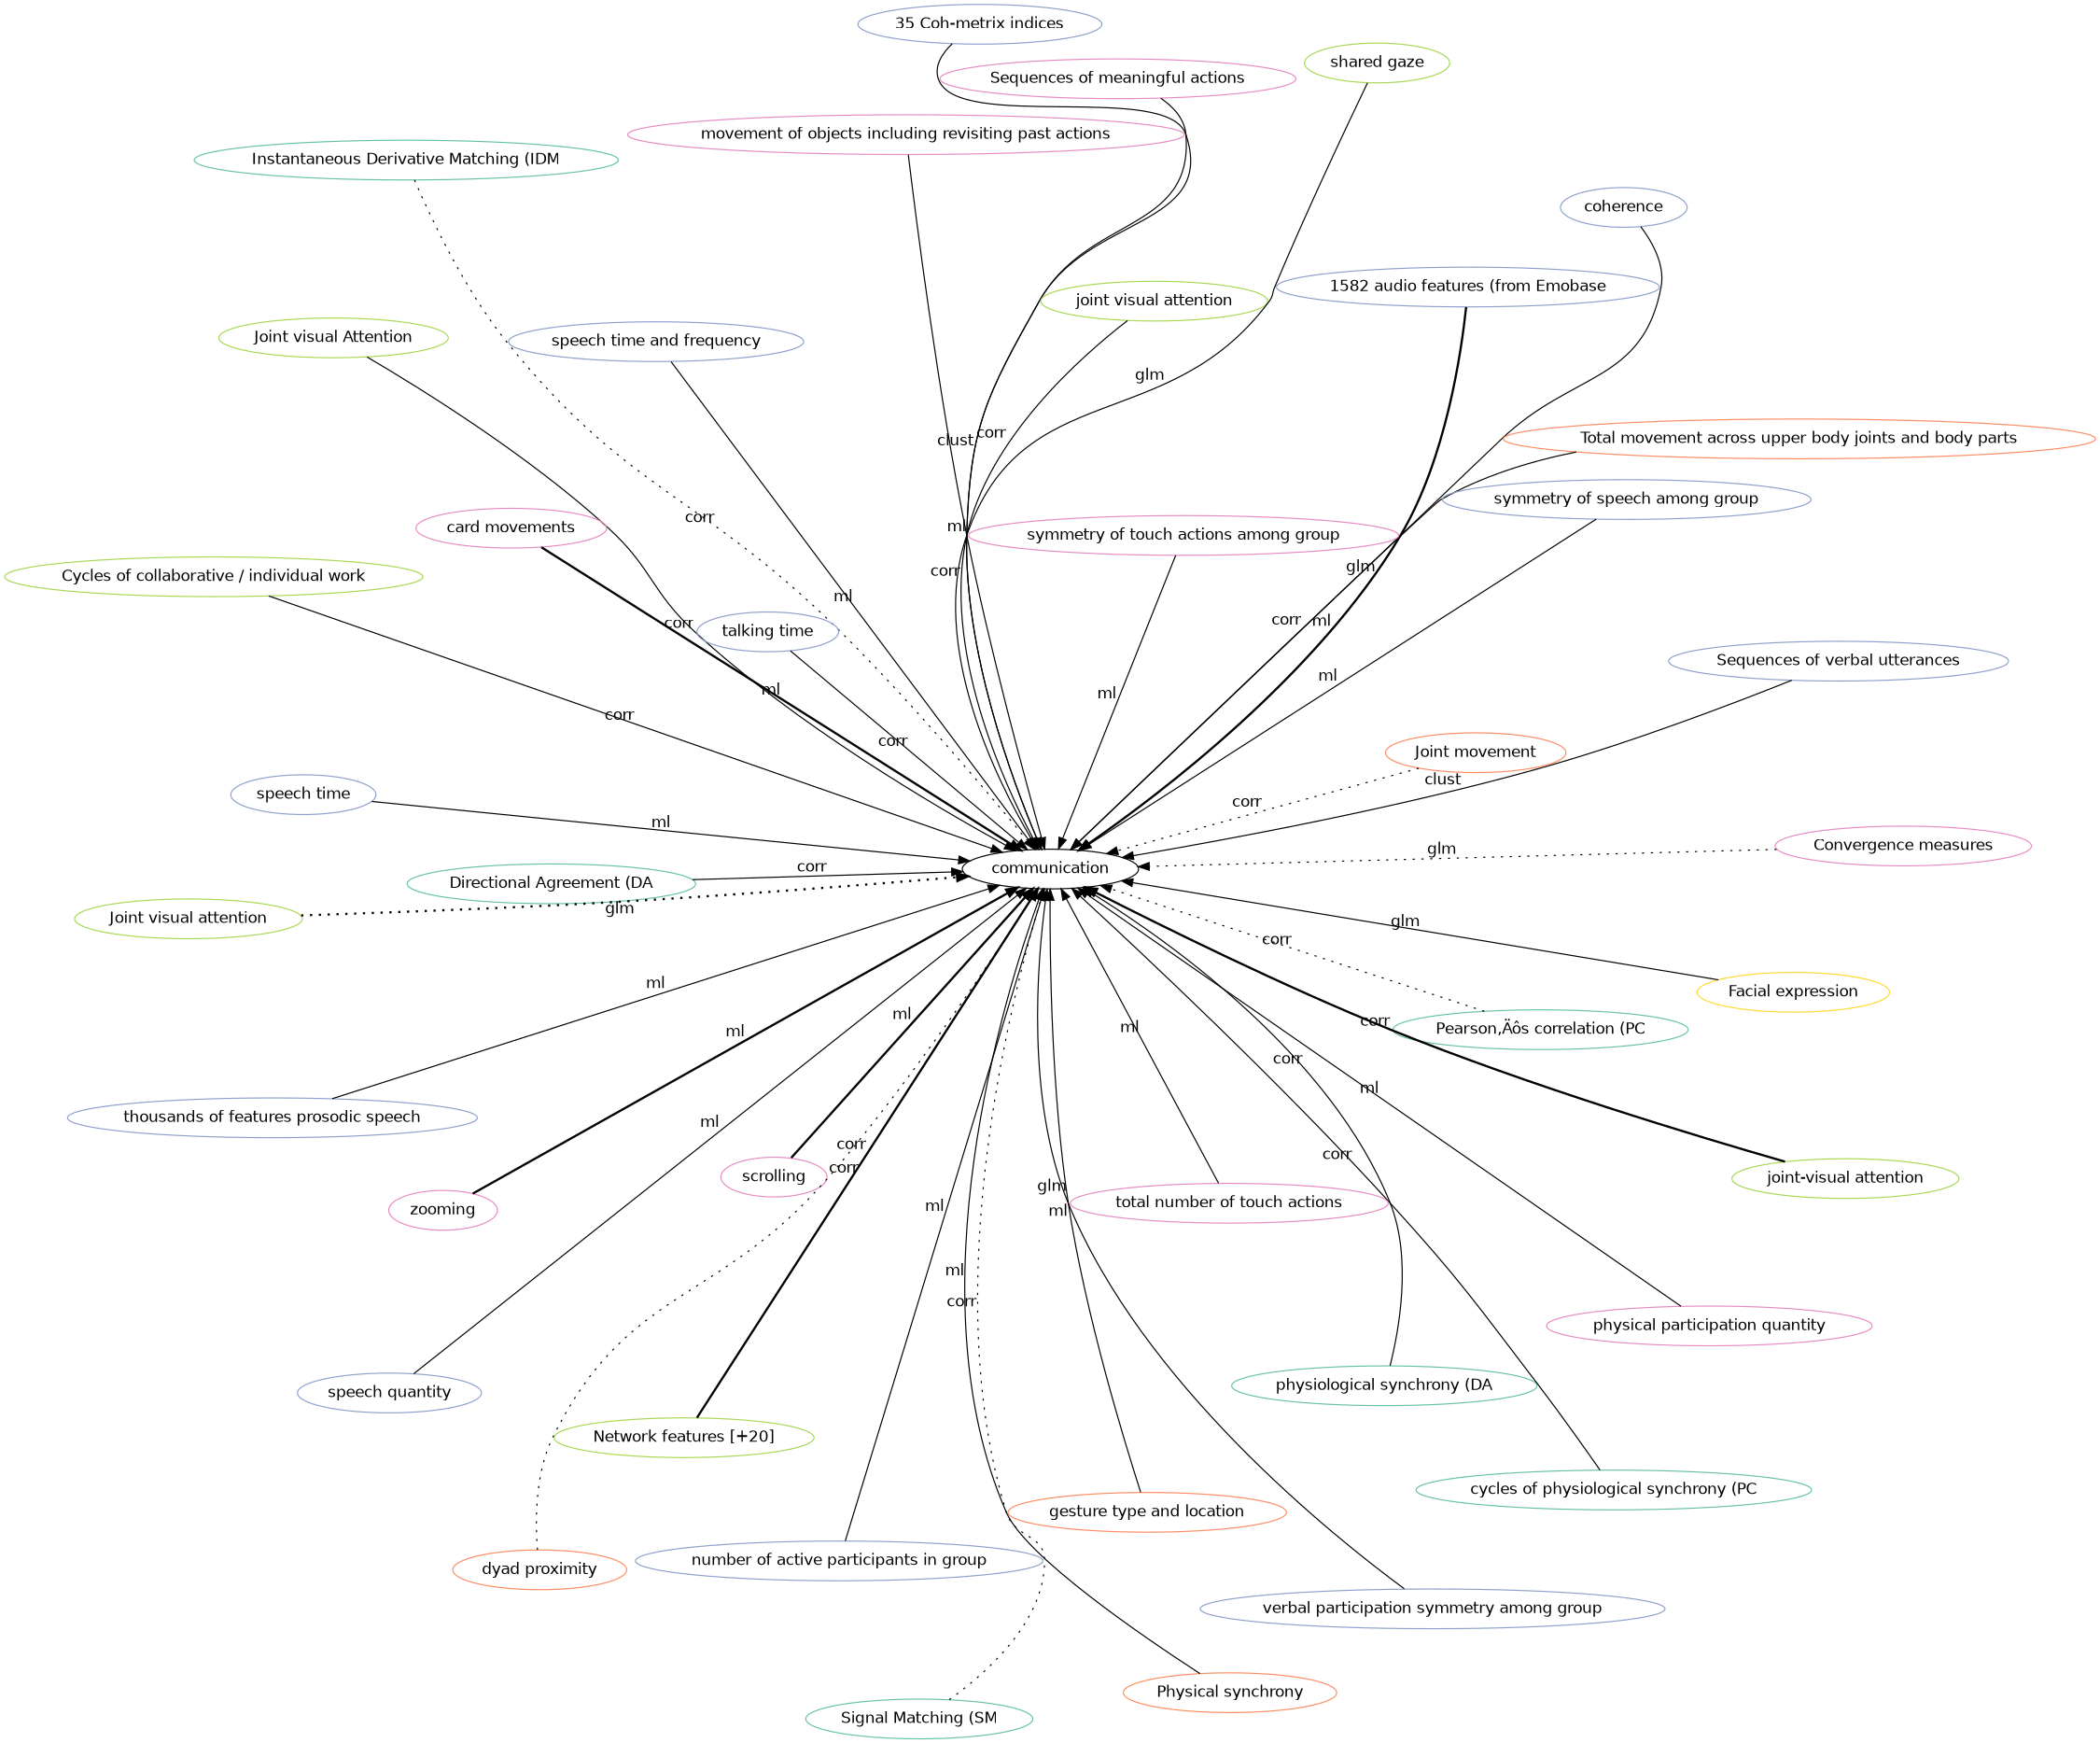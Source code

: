 digraph world {
        size="15,15";
        layout=neato
        graph [fontname = "helvetica"];
        node [fontname = "helvetica", colorscheme=set28];
        edge [fontname = "helvetica", colorscheme=set28];

	"communication" [href="index.svg"];
	"Facial expression" [href="https://scholar.google.com/scholar?hl=en&q=Going%20beyond%20what%20is%20visible:%20What%20multichannel%20data%20can%20reveal%20about%20interaction%20in%20the%20context%20of%20collaborative%20learning?" target="_blank" , color="6"];
	"Signal Matching (SM" [href="https://scholar.google.com/scholar?hl=en&q=Using%20Physiological%20Synchrony%20as%20an%20Indicator%20of%20Collaboration%20Quality,%20Task%20Performance%20and%20Learning" target="_blank" , color="1"];
	"Instantaneous Derivative Matching (IDM" [href="https://scholar.google.com/scholar?hl=en&q=Using%20Physiological%20Synchrony%20as%20an%20Indicator%20of%20Collaboration%20Quality,%20Task%20Performance%20and%20Learning" target="_blank" , color="1"];
	"Pearson‚Äôs correlation (PC" [href="https://scholar.google.com/scholar?hl=en&q=Using%20Physiological%20Synchrony%20as%20an%20Indicator%20of%20Collaboration%20Quality,%20Task%20Performance%20and%20Learning" target="_blank" , color="1"];
	"Directional Agreement (DA" [href="https://scholar.google.com/scholar?hl=en&q=Using%20Physiological%20Synchrony%20as%20an%20Indicator%20of%20Collaboration%20Quality,%20Task%20Performance%20and%20Learning" target="_blank" , color="1"];
	"speech quantity" [href="https://scholar.google.com/scholar?hl=en&q=Modelling%20and%20Identifying%20Collaborative%20Situations%20in%20a%20Collocated%20Multi-display%20Groupware%20Setting" target="_blank" , color="3"];
	"physical participation quantity" [href="https://scholar.google.com/scholar?hl=en&q=Modelling%20and%20Identifying%20Collaborative%20Situations%20in%20a%20Collocated%20Multi-display%20Groupware%20Setting" target="_blank" , color="4"];
	"number of active participants in group" [href="https://scholar.google.com/scholar?hl=en&q=Modelling%20and%20Identifying%20Collaborative%20Situations%20in%20a%20Collocated%20Multi-display%20Groupware%20Setting" target="_blank" , color="3"];
	"verbal participation symmetry among group" [href="https://scholar.google.com/scholar?hl=en&q=Modelling%20and%20Identifying%20Collaborative%20Situations%20in%20a%20Collocated%20Multi-display%20Groupware%20Setting" target="_blank" , color="3"];
	"gesture type and location" [href="https://scholar.google.com/scholar?hl=en&q=Improving%20Visibility%20of%20Remote%20Gestures%20in%20Distributed%20Tabletop%20Collaboration" target="_blank" , color="2"];
	"Joint visual attention" [href="https://scholar.google.com/scholar?hl=en&q=Using%20Eye-Tracking%20Technology%20to%20Support%20Visual%20Coordination%20in%20Collaborative%20Problem-Solving%20Groups" target="_blank" , color="5"];
	"Joint visual attention" [href="https://scholar.google.com/scholar?hl=en&q=The%20Effect%20of%20Mutual%20Gaze%20Perception%20on%20Students’%20Verbal%20Coordination" target="_blank" , color="5"];
	"Convergence measures" [href="https://scholar.google.com/scholar?hl=en&q=The%20Effect%20of%20Mutual%20Gaze%20Perception%20on%20Students’%20Verbal%20Coordination" target="_blank" , color="4"];
	"Sequences of verbal utterances" [href="https://scholar.google.com/scholar?hl=en&q=Capturing%20and%20analyzing%20verbal%20and%20physical%20collaborative%20learning%20interactions%20at%20an%20enriched%20interactive%20tabletop" target="_blank" , color="3"];
	"Sequences of meaningful actions" [href="https://scholar.google.com/scholar?hl=en&q=Capturing%20and%20analyzing%20verbal%20and%20physical%20collaborative%20learning%20interactions%20at%20an%20enriched%20interactive%20tabletop" target="_blank" , color="4"];
	"physiological synchrony (DA" [href="https://scholar.google.com/scholar?hl=en&q=Unpacking%20the%20relationship%20between%20existing%20and%20new%20measures%20of%20physiological%20synchrony%20and%20collaborative%20learning:%20a%20mixed%20methods%20study" target="_blank" , color="1"];
	"cycles of physiological synchrony (PC" [href="https://scholar.google.com/scholar?hl=en&q=Unpacking%20the%20relationship%20between%20existing%20and%20new%20measures%20of%20physiological%20synchrony%20and%20collaborative%20learning:%20a%20mixed%20methods%20study" target="_blank" , color="1"];
	"Joint visual Attention" [href="https://scholar.google.com/scholar?hl=en&q=Leveraging%20Mobile%20Eye-Trackers%20to%20Capture%20Joint%20Visual%20Attention%20in%20Co-Located%20Collaborative%20Learning" target="_blank" , color="5"];
	"Cycles of collaborative / individual work" [href="https://scholar.google.com/scholar?hl=en&q=Leveraging%20Mobile%20Eye-Trackers%20to%20Capture%20Joint%20Visual%20Attention%20in%20Co-Located%20Collaborative%20Learning" target="_blank" , color="5"];
	"card movements" [href="https://scholar.google.com/scholar?hl=en&q=High%20Accuracy%20Detection%20of%20Collaboration%20From%20Log%20Data%20and%20Superficial%20Speech%20Features" target="_blank" , color="4"];
	"scrolling" [href="https://scholar.google.com/scholar?hl=en&q=High%20Accuracy%20Detection%20of%20Collaboration%20From%20Log%20Data%20and%20Superficial%20Speech%20Features" target="_blank" , color="4"];
	"zooming" [href="https://scholar.google.com/scholar?hl=en&q=High%20Accuracy%20Detection%20of%20Collaboration%20From%20Log%20Data%20and%20Superficial%20Speech%20Features" target="_blank" , color="4"];
	"1582 audio features (from Emobase" [href="https://scholar.google.com/scholar?hl=en&q=High%20Accuracy%20Detection%20of%20Collaboration%20From%20Log%20Data%20and%20Superficial%20Speech%20Features" target="_blank" , color="3"];
	"card movements" [href="https://scholar.google.com/scholar?hl=en&q=High%20Accuracy%20Detection%20of%20Collaboration%20From%20Log%20Data%20and%20Superficial%20Speech%20Features" target="_blank" , color="4"];
	"scrolling" [href="https://scholar.google.com/scholar?hl=en&q=High%20Accuracy%20Detection%20of%20Collaboration%20From%20Log%20Data%20and%20Superficial%20Speech%20Features" target="_blank" , color="4"];
	"zooming" [href="https://scholar.google.com/scholar?hl=en&q=High%20Accuracy%20Detection%20of%20Collaboration%20From%20Log%20Data%20and%20Superficial%20Speech%20Features" target="_blank" , color="4"];
	"1582 audio features (from Emobase" [href="https://scholar.google.com/scholar?hl=en&q=High%20Accuracy%20Detection%20of%20Collaboration%20From%20Log%20Data%20and%20Superficial%20Speech%20Features" target="_blank" , color="3"];
	"coherence" [href="https://scholar.google.com/scholar?hl=en&q=Does%20Seeing%20One%20Another’s%20Gaze%20Affect%20Group%20Dialogue?" target="_blank" , color="3"];
	"35 Coh-metrix indices" [href="https://scholar.google.com/scholar?hl=en&q=Predicting%20the%20Quality%20of%20Collaborative%20Problem%20Solving%20Through%20Linguistic%20Analysis%20of%20Discourse" target="_blank" , color="3"];
	"Physical synchrony" [href="https://scholar.google.com/scholar?hl=en&q=Predicting%20the%20Quality%20of%20Collaborative%20Problem%20Solving%20Through%20Linguistic%20Analysis%20of%20Discourse" target="_blank" , color="2"];
	"Total movement across upper body joints and body parts" [href="https://scholar.google.com/scholar?hl=en&q=Toward%20Using%20Multi-Modal%20Learning%20Analytics%20to%20Support%20and%20Measure%20Collaboration%20in%20Co-Located%20Dyads" target="_blank" , color="2"];
	"talking time" [href="https://scholar.google.com/scholar?hl=en&q=Toward%20Using%20Multi-Modal%20Learning%20Analytics%20to%20Support%20and%20Measure%20Collaboration%20in%20Co-Located%20Dyads" target="_blank" , color="3"];
	"Network features [+20]" [href="https://scholar.google.com/scholar?hl=en&q=Toward%20Collaboration%20Sensing" target="_blank" , color="5"];
	"Network features [+20]" [href="https://scholar.google.com/scholar?hl=en&q=Toward%20Collaboration%20Sensing" target="_blank" , color="5"];
	"joint-visual attention" [href="https://scholar.google.com/scholar?hl=en&q=Unpacking%20Collaborative%20Learning%20Processes%20during%20Hands-on%20Activities%20using%20Mobile%20Eye-Trackers" target="_blank" , color="5"];
	"joint-visual attention" [href="https://scholar.google.com/scholar?hl=en&q=Unpacking%20Collaborative%20Learning%20Processes%20during%20Hands-on%20Activities%20using%20Mobile%20Eye-Trackers" target="_blank" , color="5"];
	"joint visual attention" [href="https://scholar.google.com/scholar?hl=en&q=3D%20Tangibles%20Facilitate%20Joint%20Visual%20Attention%20in%20Dyads" target="_blank" , color="5"];
	"Joint movement" [href="https://scholar.google.com/scholar?hl=en&q=Exploring%20Collaboration%20Using%20Motion%20Sensors%20and%20Multi-Modal%20Learning%20Analytics" target="_blank" , color="2"];
	"dyad proximity" [href="https://scholar.google.com/scholar?hl=en&q=Exploring%20Collaboration%20Using%20Motion%20Sensors%20and%20Multi-Modal%20Learning%20Analytics" target="_blank" , color="2"];
	"speech time and frequency" [href="https://scholar.google.com/scholar?hl=en&q=An%20Automatic%20Approach%20for%20Mining%20Patterns%20of%20Collaboration%20around%20an%20Interactive%20Tabletop" target="_blank" , color="3"];
	"symmetry of speech among group" [href="https://scholar.google.com/scholar?hl=en&q=An%20Automatic%20Approach%20for%20Mining%20Patterns%20of%20Collaboration%20around%20an%20Interactive%20Tabletop" target="_blank" , color="3"];
	"total number of touch actions" [href="https://scholar.google.com/scholar?hl=en&q=An%20Automatic%20Approach%20for%20Mining%20Patterns%20of%20Collaboration%20around%20an%20Interactive%20Tabletop" target="_blank" , color="4"];
	"symmetry of touch actions among group" [href="https://scholar.google.com/scholar?hl=en&q=An%20Automatic%20Approach%20for%20Mining%20Patterns%20of%20Collaboration%20around%20an%20Interactive%20Tabletop" target="_blank" , color="4"];
	"shared gaze" [href="https://scholar.google.com/scholar?hl=en&q=Effects%20of%20Shared%20Gaze%20on%20Audio-%20Versus%20Text-Based%20Remote%20Collaborations" target="_blank" , color="5"];
	"speech time" [href="https://scholar.google.com/scholar?hl=en&q=Using%20the%20Tablet%20Gestures%20and%20Speech%20of%20Pairs%20of%20Students%20to%20Classify%20Their%20Collaboration" target="_blank" , color="3"];
	"thousands of features prosodic speech" [href="https://scholar.google.com/scholar?hl=en&q=Using%20the%20Tablet%20Gestures%20and%20Speech%20of%20Pairs%20of%20Students%20to%20Classify%20Their%20Collaboration" target="_blank" , color="3"];
	"movement of objects including revisiting past actions" [href="https://scholar.google.com/scholar?hl=en&q=Using%20the%20Tablet%20Gestures%20and%20Speech%20of%20Pairs%20of%20Students%20to%20Classify%20Their%20Collaboration" target="_blank" , color="4"];
	"Facial expression" -> "communication" [label="glm", labeltooltip=1, style="solid", penwidth=1];
	"Signal Matching (SM" -> "communication" [label="corr", labeltooltip=1, style="dotted", penwidth=1];
	"Instantaneous Derivative Matching (IDM" -> "communication" [label="corr", labeltooltip=1, style="dotted", penwidth=1];
	"Pearson‚Äôs correlation (PC" -> "communication" [label="corr", labeltooltip=1, style="dotted", penwidth=1];
	"Directional Agreement (DA" -> "communication" [label="corr", labeltooltip=1, style="solid", penwidth=1];
	"speech quantity" -> "communication" [label="ml", labeltooltip=1, style="solid", penwidth=1];
	"physical participation quantity" -> "communication" [label="ml", labeltooltip=1, style="solid", penwidth=1];
	"number of active participants in group" -> "communication" [label="ml", labeltooltip=1, style="solid", penwidth=1];
	"verbal participation symmetry among group" -> "communication" [label="ml", labeltooltip=1, style="solid", penwidth=1];
	"gesture type and location" -> "communication" [label="glm", labeltooltip=1, style="solid", penwidth=1];
	"Joint visual attention" -> "communication" [label="glm", labeltooltip=2, style="dotted", penwidth=2];
	"Convergence measures" -> "communication" [label="glm", labeltooltip=1, style="dotted", penwidth=1];
	"Sequences of verbal utterances" -> "communication" [label="clust", labeltooltip=1, style="solid", penwidth=1];
	"Sequences of meaningful actions" -> "communication" [label="clust", labeltooltip=1, style="solid", penwidth=1];
	"physiological synchrony (DA" -> "communication" [label="corr", labeltooltip=1, style="solid", penwidth=1];
	"cycles of physiological synchrony (PC" -> "communication" [label="corr", labeltooltip=1, style="solid", penwidth=1];
	"Joint visual Attention" -> "communication" [label="corr", labeltooltip=1, style="solid", penwidth=1];
	"Cycles of collaborative / individual work" -> "communication" [label="corr", labeltooltip=1, style="solid", penwidth=1];
	"card movements" -> "communication" [label="ml", labeltooltip=2, style="solid", penwidth=2];
	"scrolling" -> "communication" [label="ml", labeltooltip=2, style="solid", penwidth=2];
	"zooming" -> "communication" [label="ml", labeltooltip=2, style="solid", penwidth=2];
	"1582 audio features (from Emobase" -> "communication" [label="ml", labeltooltip=2, style="solid", penwidth=2];
	"coherence" -> "communication" [label="glm", labeltooltip=1, style="solid", penwidth=1];
	"35 Coh-metrix indices" -> "communication" [label="corr", labeltooltip=1, style="solid", penwidth=1];
	"Physical synchrony" -> "communication" [label="ml", labeltooltip=1, style="solid", penwidth=1];
	"Total movement across upper body joints and body parts" -> "communication" [label="corr", labeltooltip=1, style="solid", penwidth=1];
	"talking time" -> "communication" [label="corr", labeltooltip=1, style="solid", penwidth=1];
	"Network features [+20]" -> "communication" [label="corr", labeltooltip=2, style="solid", penwidth=2];
	"joint-visual attention" -> "communication" [label="corr", labeltooltip=2, style="solid", penwidth=2];
	"joint visual attention" -> "communication" [label="corr", labeltooltip=1, style="solid", penwidth=1];
	"Joint movement" -> "communication" [label="corr", labeltooltip=1, style="dotted", penwidth=1];
	"dyad proximity" -> "communication" [label="corr", labeltooltip=1, style="dotted", penwidth=1];
	"speech time and frequency" -> "communication" [label="ml", labeltooltip=1, style="solid", penwidth=1];
	"symmetry of speech among group" -> "communication" [label="ml", labeltooltip=1, style="solid", penwidth=1];
	"total number of touch actions" -> "communication" [label="ml", labeltooltip=1, style="solid", penwidth=1];
	"symmetry of touch actions among group" -> "communication" [label="ml", labeltooltip=1, style="solid", penwidth=1];
	"shared gaze" -> "communication" [label="glm", labeltooltip=1, style="solid", penwidth=1];
	"speech time" -> "communication" [label="ml", labeltooltip=1, style="solid", penwidth=1];
	"thousands of features prosodic speech" -> "communication" [label="ml", labeltooltip=1, style="solid", penwidth=1];
	"movement of objects including revisiting past actions" -> "communication" [label="ml", labeltooltip=1, style="solid", penwidth=1];

 overlap=false 
 splines = true; 


}